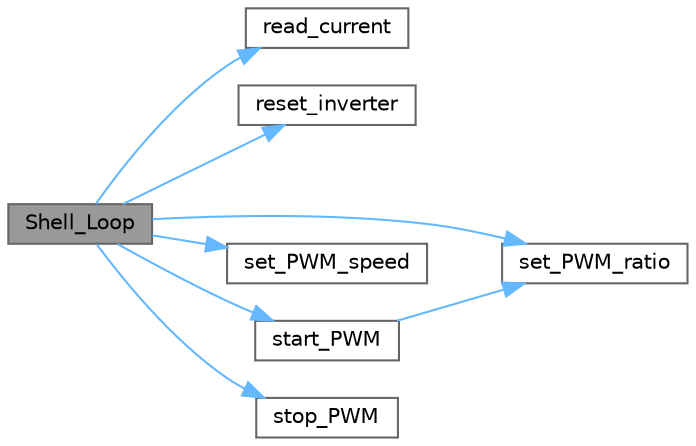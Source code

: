 digraph "Shell_Loop"
{
 // LATEX_PDF_SIZE
  bgcolor="transparent";
  edge [fontname=Helvetica,fontsize=10,labelfontname=Helvetica,labelfontsize=10];
  node [fontname=Helvetica,fontsize=10,shape=box,height=0.2,width=0.4];
  rankdir="LR";
  Node1 [id="Node000001",label="Shell_Loop",height=0.2,width=0.4,color="gray40", fillcolor="grey60", style="filled", fontcolor="black",tooltip="Main loop of the shell."];
  Node1 -> Node2 [id="edge8_Node000001_Node000002",color="steelblue1",style="solid",tooltip=" "];
  Node2 [id="Node000002",label="read_current",height=0.2,width=0.4,color="grey40", fillcolor="white", style="filled",URL="$main_8c.html#aa721b5468d6af9957f3b6d3064a61760",tooltip="Reads and prints the current value."];
  Node1 -> Node3 [id="edge9_Node000001_Node000003",color="steelblue1",style="solid",tooltip=" "];
  Node3 [id="Node000003",label="reset_inverter",height=0.2,width=0.4,color="grey40", fillcolor="white", style="filled",URL="$main_8c.html#afa0edc0b7d3e2e6206177babb5dacee8",tooltip="Resets the microcontroller."];
  Node1 -> Node4 [id="edge10_Node000001_Node000004",color="steelblue1",style="solid",tooltip=" "];
  Node4 [id="Node000004",label="set_PWM_ratio",height=0.2,width=0.4,color="grey40", fillcolor="white", style="filled",URL="$main_8c.html#ab5c61f6cca95944497de9d5c1a7a0e53",tooltip="Sets the PWM duty cycle ratio."];
  Node1 -> Node5 [id="edge11_Node000001_Node000005",color="steelblue1",style="solid",tooltip=" "];
  Node5 [id="Node000005",label="set_PWM_speed",height=0.2,width=0.4,color="grey40", fillcolor="white", style="filled",URL="$main_8c.html#a53873ca97f4eff976cda4093424c60b1",tooltip="Sets the PWM speed."];
  Node1 -> Node6 [id="edge12_Node000001_Node000006",color="steelblue1",style="solid",tooltip=" "];
  Node6 [id="Node000006",label="start_PWM",height=0.2,width=0.4,color="grey40", fillcolor="white", style="filled",URL="$main_8c.html#acc0471f81d01eeb7ce92087321f5d7d7",tooltip="Starts the PWM generation."];
  Node6 -> Node4 [id="edge13_Node000006_Node000004",color="steelblue1",style="solid",tooltip=" "];
  Node1 -> Node7 [id="edge14_Node000001_Node000007",color="steelblue1",style="solid",tooltip=" "];
  Node7 [id="Node000007",label="stop_PWM",height=0.2,width=0.4,color="grey40", fillcolor="white", style="filled",URL="$main_8c.html#a46410d8579351c44306a0986025f244a",tooltip="Stops the PWM generation."];
}
